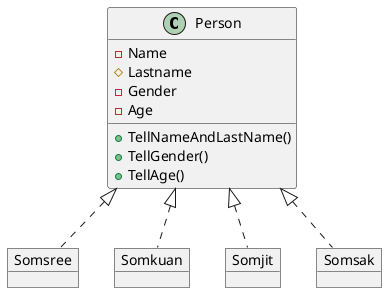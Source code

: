 @startuml
class Person{
    - Name
    # Lastname
    - Gender
    - Age
    + TellNameAndLastName()
    + TellGender()
    + TellAge()
}

object Somsree
object Somkuan
object Somjit
object Somsak

Person <|.. Somsree
Person <|.. Somkuan
Person <|.. Somjit
Person <|.. Somsak

@enduml